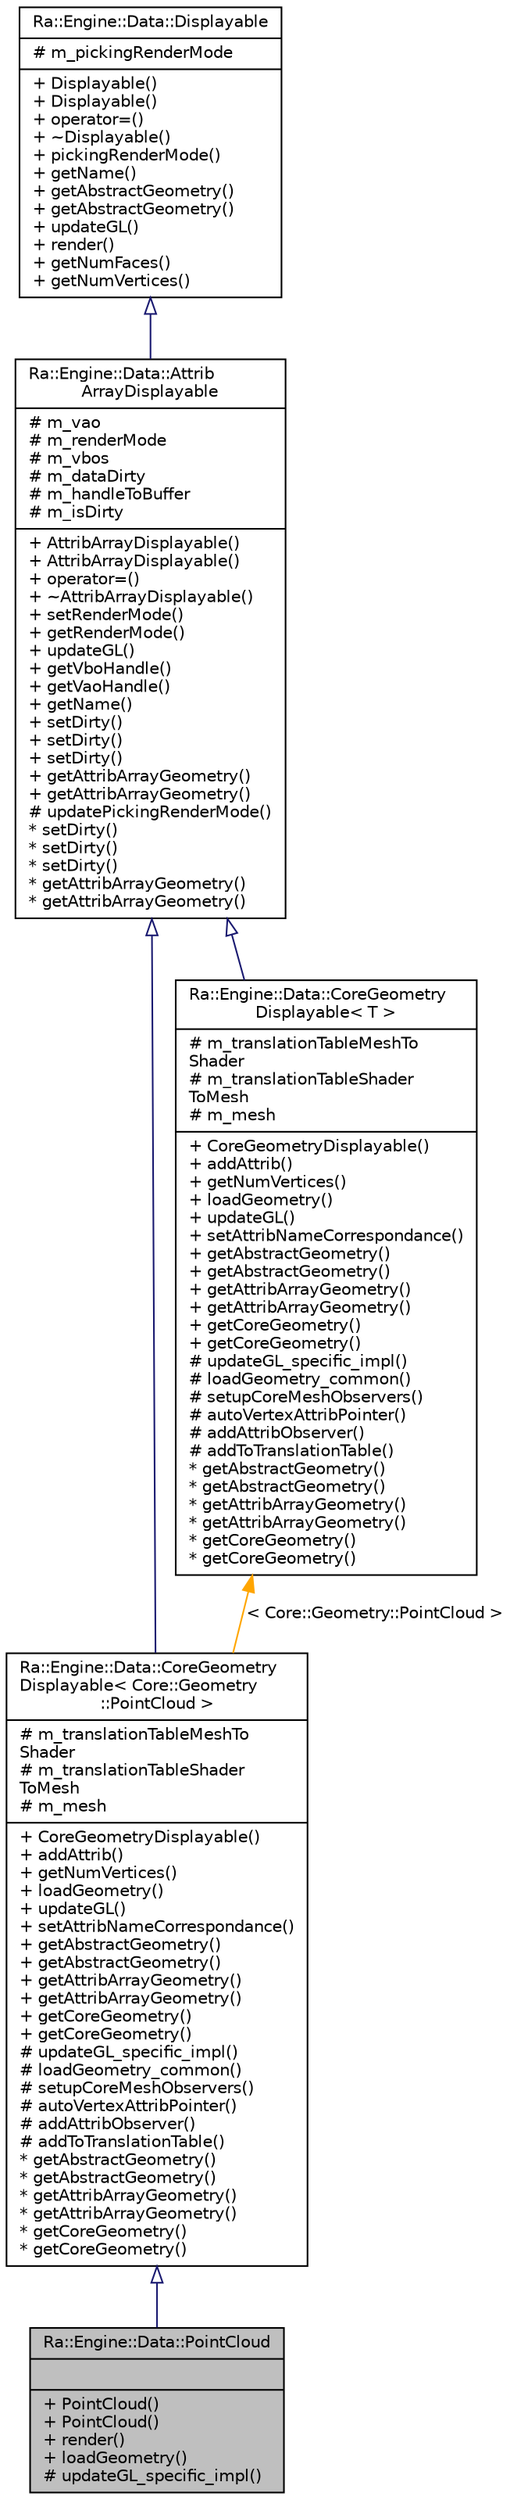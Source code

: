 digraph "Ra::Engine::Data::PointCloud"
{
 // INTERACTIVE_SVG=YES
 // LATEX_PDF_SIZE
  edge [fontname="Helvetica",fontsize="10",labelfontname="Helvetica",labelfontsize="10"];
  node [fontname="Helvetica",fontsize="10",shape=record];
  Node1 [label="{Ra::Engine::Data::PointCloud\n||+ PointCloud()\l+ PointCloud()\l+ render()\l+ loadGeometry()\l# updateGL_specific_impl()\l}",height=0.2,width=0.4,color="black", fillcolor="grey75", style="filled", fontcolor="black",tooltip="A PointCloud without indices."];
  Node2 -> Node1 [dir="back",color="midnightblue",fontsize="10",style="solid",arrowtail="onormal",fontname="Helvetica"];
  Node2 [label="{Ra::Engine::Data::CoreGeometry\lDisplayable\< Core::Geometry\l::PointCloud \>\n|# m_translationTableMeshTo\lShader\l# m_translationTableShader\lToMesh\l# m_mesh\l|+ CoreGeometryDisplayable()\l+ addAttrib()\l+ getNumVertices()\l+ loadGeometry()\l+ updateGL()\l+ setAttribNameCorrespondance()\l+ getAbstractGeometry()\l+ getAbstractGeometry()\l+ getAttribArrayGeometry()\l+ getAttribArrayGeometry()\l+ getCoreGeometry()\l+ getCoreGeometry()\l# updateGL_specific_impl()\l# loadGeometry_common()\l# setupCoreMeshObservers()\l# autoVertexAttribPointer()\l# addAttribObserver()\l# addToTranslationTable()\l* getAbstractGeometry()\l* getAbstractGeometry()\l* getAttribArrayGeometry()\l* getAttribArrayGeometry()\l* getCoreGeometry()\l* getCoreGeometry()\l}",height=0.2,width=0.4,color="black", fillcolor="white", style="filled",URL="$classRa_1_1Engine_1_1Data_1_1CoreGeometryDisplayable.html",tooltip=" "];
  Node3 -> Node2 [dir="back",color="midnightblue",fontsize="10",style="solid",arrowtail="onormal",fontname="Helvetica"];
  Node3 [label="{Ra::Engine::Data::Attrib\lArrayDisplayable\n|# m_vao\l# m_renderMode\l# m_vbos\l# m_dataDirty\l# m_handleToBuffer\l# m_isDirty\l|+ AttribArrayDisplayable()\l+ AttribArrayDisplayable()\l+ operator=()\l+ ~AttribArrayDisplayable()\l+ setRenderMode()\l+ getRenderMode()\l+ updateGL()\l+ getVboHandle()\l+ getVaoHandle()\l+ getName()\l+ setDirty()\l+ setDirty()\l+ setDirty()\l+ getAttribArrayGeometry()\l+ getAttribArrayGeometry()\l# updatePickingRenderMode()\l* setDirty()\l* setDirty()\l* setDirty()\l* getAttribArrayGeometry()\l* getAttribArrayGeometry()\l}",height=0.2,width=0.4,color="black", fillcolor="white", style="filled",URL="$classRa_1_1Engine_1_1Data_1_1AttribArrayDisplayable.html",tooltip=" "];
  Node4 -> Node3 [dir="back",color="midnightblue",fontsize="10",style="solid",arrowtail="onormal",fontname="Helvetica"];
  Node4 [label="{Ra::Engine::Data::Displayable\n|# m_pickingRenderMode\l|+ Displayable()\l+ Displayable()\l+ operator=()\l+ ~Displayable()\l+ pickingRenderMode()\l+ getName()\l+ getAbstractGeometry()\l+ getAbstractGeometry()\l+ updateGL()\l+ render()\l+ getNumFaces()\l+ getNumVertices()\l}",height=0.2,width=0.4,color="black", fillcolor="white", style="filled",URL="$classRa_1_1Engine_1_1Data_1_1Displayable.html",tooltip=" "];
  Node5 -> Node2 [dir="back",color="orange",fontsize="10",style="solid",label=" \< Core::Geometry::PointCloud \>" ,fontname="Helvetica"];
  Node5 [label="{Ra::Engine::Data::CoreGeometry\lDisplayable\< T \>\n|# m_translationTableMeshTo\lShader\l# m_translationTableShader\lToMesh\l# m_mesh\l|+ CoreGeometryDisplayable()\l+ addAttrib()\l+ getNumVertices()\l+ loadGeometry()\l+ updateGL()\l+ setAttribNameCorrespondance()\l+ getAbstractGeometry()\l+ getAbstractGeometry()\l+ getAttribArrayGeometry()\l+ getAttribArrayGeometry()\l+ getCoreGeometry()\l+ getCoreGeometry()\l# updateGL_specific_impl()\l# loadGeometry_common()\l# setupCoreMeshObservers()\l# autoVertexAttribPointer()\l# addAttribObserver()\l# addToTranslationTable()\l* getAbstractGeometry()\l* getAbstractGeometry()\l* getAttribArrayGeometry()\l* getAttribArrayGeometry()\l* getCoreGeometry()\l* getCoreGeometry()\l}",height=0.2,width=0.4,color="black", fillcolor="white", style="filled",URL="$classRa_1_1Engine_1_1Data_1_1CoreGeometryDisplayable.html",tooltip="Template class to manage the Displayable aspect of a Core Geomertry, such as TriangleMesh."];
  Node3 -> Node5 [dir="back",color="midnightblue",fontsize="10",style="solid",arrowtail="onormal",fontname="Helvetica"];
}
